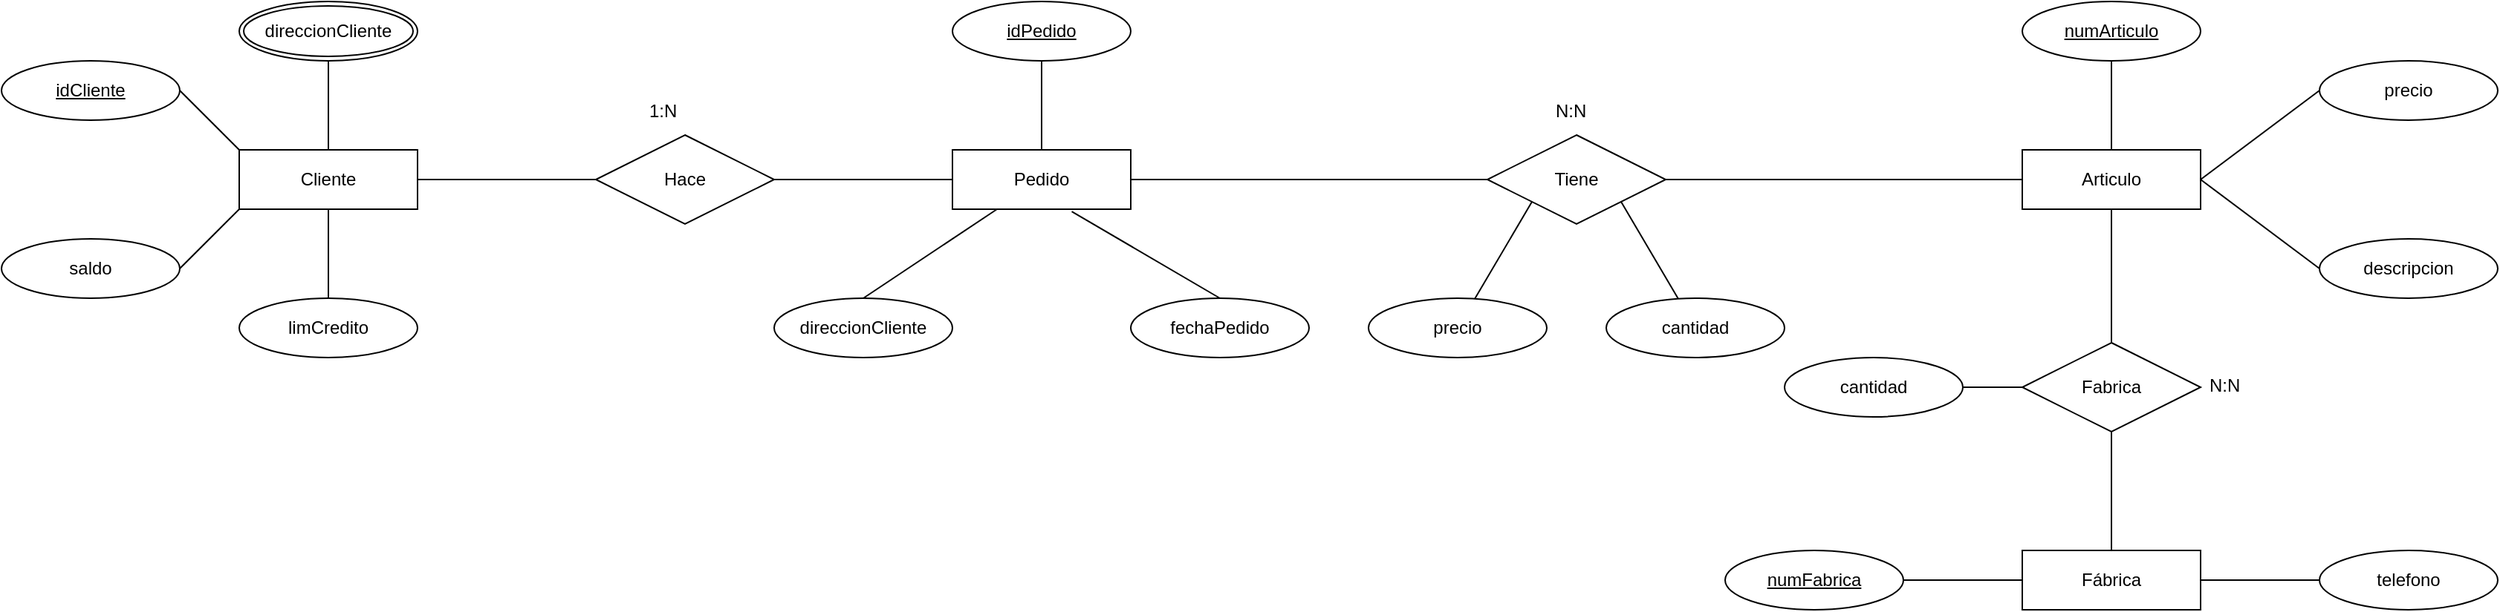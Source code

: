 <mxfile version="13.8.1" type="github">
  <diagram id="0fKyiCqdGfYzrdNGeuZN" name="Page-1">
    <mxGraphModel dx="1108" dy="461" grid="1" gridSize="10" guides="1" tooltips="1" connect="1" arrows="1" fold="1" page="1" pageScale="1" pageWidth="1600" pageHeight="900" math="0" shadow="0">
      <root>
        <mxCell id="0" />
        <mxCell id="1" parent="0" />
        <mxCell id="T7yRqZnU3iM2HwVuO0ZW-1" value="Cliente" style="shape=ext;margin=3;double=1;whiteSpace=wrap;html=1;align=center;" parent="1" vertex="1">
          <mxGeometry x="240" y="140" width="120" height="40" as="geometry" />
        </mxCell>
        <mxCell id="T7yRqZnU3iM2HwVuO0ZW-5" value="Hace" style="shape=rhombus;perimeter=rhombusPerimeter;whiteSpace=wrap;html=1;align=center;" parent="1" vertex="1">
          <mxGeometry x="480" y="130" width="120" height="60" as="geometry" />
        </mxCell>
        <mxCell id="T7yRqZnU3iM2HwVuO0ZW-8" value="idCliente" style="ellipse;whiteSpace=wrap;html=1;align=center;fontStyle=4;" parent="1" vertex="1">
          <mxGeometry x="80" y="80" width="120" height="40" as="geometry" />
        </mxCell>
        <mxCell id="T7yRqZnU3iM2HwVuO0ZW-10" value="&lt;div&gt;saldo&lt;/div&gt;" style="ellipse;whiteSpace=wrap;html=1;align=center;" parent="1" vertex="1">
          <mxGeometry x="80" y="200" width="120" height="40" as="geometry" />
        </mxCell>
        <mxCell id="T7yRqZnU3iM2HwVuO0ZW-11" value="&lt;div&gt;limCredito&lt;/div&gt;" style="ellipse;whiteSpace=wrap;html=1;align=center;" parent="1" vertex="1">
          <mxGeometry x="240" y="240" width="120" height="40" as="geometry" />
        </mxCell>
        <mxCell id="T7yRqZnU3iM2HwVuO0ZW-13" value="" style="endArrow=none;html=1;rounded=0;entryX=0;entryY=0;entryDx=0;entryDy=0;" parent="1" target="T7yRqZnU3iM2HwVuO0ZW-1" edge="1">
          <mxGeometry relative="1" as="geometry">
            <mxPoint x="200" y="100" as="sourcePoint" />
            <mxPoint x="360" y="100" as="targetPoint" />
          </mxGeometry>
        </mxCell>
        <mxCell id="T7yRqZnU3iM2HwVuO0ZW-14" value="" style="endArrow=none;html=1;rounded=0;entryX=0.5;entryY=0;entryDx=0;entryDy=0;exitX=0.5;exitY=1;exitDx=0;exitDy=0;" parent="1" target="T7yRqZnU3iM2HwVuO0ZW-1" edge="1">
          <mxGeometry relative="1" as="geometry">
            <mxPoint x="300" y="80" as="sourcePoint" />
            <mxPoint x="360" y="120" as="targetPoint" />
          </mxGeometry>
        </mxCell>
        <mxCell id="T7yRqZnU3iM2HwVuO0ZW-15" value="" style="endArrow=none;html=1;rounded=0;exitX=1;exitY=0.5;exitDx=0;exitDy=0;entryX=0;entryY=1;entryDx=0;entryDy=0;" parent="1" source="T7yRqZnU3iM2HwVuO0ZW-10" target="T7yRqZnU3iM2HwVuO0ZW-1" edge="1">
          <mxGeometry relative="1" as="geometry">
            <mxPoint x="100" y="180" as="sourcePoint" />
            <mxPoint x="260" y="180" as="targetPoint" />
          </mxGeometry>
        </mxCell>
        <mxCell id="T7yRqZnU3iM2HwVuO0ZW-16" value="" style="endArrow=none;html=1;rounded=0;exitX=0.5;exitY=1;exitDx=0;exitDy=0;entryX=0.5;entryY=0;entryDx=0;entryDy=0;" parent="1" source="T7yRqZnU3iM2HwVuO0ZW-1" target="T7yRqZnU3iM2HwVuO0ZW-11" edge="1">
          <mxGeometry relative="1" as="geometry">
            <mxPoint x="270" y="220" as="sourcePoint" />
            <mxPoint x="430" y="220" as="targetPoint" />
          </mxGeometry>
        </mxCell>
        <mxCell id="T7yRqZnU3iM2HwVuO0ZW-20" value="" style="endArrow=none;html=1;rounded=0;entryX=0;entryY=0.5;entryDx=0;entryDy=0;" parent="1" target="T7yRqZnU3iM2HwVuO0ZW-5" edge="1">
          <mxGeometry relative="1" as="geometry">
            <mxPoint x="360" y="160" as="sourcePoint" />
            <mxPoint x="470" y="160" as="targetPoint" />
          </mxGeometry>
        </mxCell>
        <mxCell id="T7yRqZnU3iM2HwVuO0ZW-38" value="" style="endArrow=none;html=1;rounded=0;exitX=1;exitY=0.5;exitDx=0;exitDy=0;" parent="1" source="T7yRqZnU3iM2HwVuO0ZW-74" edge="1">
          <mxGeometry relative="1" as="geometry">
            <mxPoint x="810" y="160" as="sourcePoint" />
            <mxPoint x="850" y="160" as="targetPoint" />
          </mxGeometry>
        </mxCell>
        <mxCell id="T7yRqZnU3iM2HwVuO0ZW-48" value="&lt;div&gt;Tiene&lt;/div&gt;" style="shape=rhombus;perimeter=rhombusPerimeter;whiteSpace=wrap;html=1;align=center;" parent="1" vertex="1">
          <mxGeometry x="1080" y="130" width="120" height="60" as="geometry" />
        </mxCell>
        <mxCell id="T7yRqZnU3iM2HwVuO0ZW-49" value="" style="endArrow=none;html=1;rounded=0;entryX=1;entryY=0.5;entryDx=0;entryDy=0;" parent="1" source="T7yRqZnU3iM2HwVuO0ZW-48" target="T7yRqZnU3iM2HwVuO0ZW-74" edge="1">
          <mxGeometry relative="1" as="geometry">
            <mxPoint x="820" y="250" as="sourcePoint" />
            <mxPoint x="1030" y="160" as="targetPoint" />
          </mxGeometry>
        </mxCell>
        <mxCell id="T7yRqZnU3iM2HwVuO0ZW-50" value="" style="endArrow=none;html=1;rounded=0;entryX=1;entryY=0.5;entryDx=0;entryDy=0;exitX=0;exitY=0.5;exitDx=0;exitDy=0;" parent="1" source="T7yRqZnU3iM2HwVuO0ZW-73" target="T7yRqZnU3iM2HwVuO0ZW-48" edge="1">
          <mxGeometry relative="1" as="geometry">
            <mxPoint x="1610" y="160" as="sourcePoint" />
            <mxPoint x="1380" y="240" as="targetPoint" />
          </mxGeometry>
        </mxCell>
        <mxCell id="T7yRqZnU3iM2HwVuO0ZW-51" value="N:N" style="text;strokeColor=none;fillColor=none;spacingLeft=4;spacingRight=4;overflow=hidden;rotatable=0;points=[[0,0.5],[1,0.5]];portConstraint=eastwest;fontSize=12;" parent="1" vertex="1">
          <mxGeometry x="1120" y="100" width="40" height="30" as="geometry" />
        </mxCell>
        <mxCell id="T7yRqZnU3iM2HwVuO0ZW-54" value="precio" style="ellipse;whiteSpace=wrap;html=1;align=center;" parent="1" vertex="1">
          <mxGeometry x="1640" y="80" width="120" height="40" as="geometry" />
        </mxCell>
        <mxCell id="T7yRqZnU3iM2HwVuO0ZW-58" value="" style="endArrow=none;html=1;rounded=0;entryX=1;entryY=0.5;entryDx=0;entryDy=0;exitX=0;exitY=0.5;exitDx=0;exitDy=0;" parent="1" source="T7yRqZnU3iM2HwVuO0ZW-54" target="T7yRqZnU3iM2HwVuO0ZW-73" edge="1">
          <mxGeometry relative="1" as="geometry">
            <mxPoint x="1370" y="225" as="sourcePoint" />
            <mxPoint x="1500" y="185" as="targetPoint" />
          </mxGeometry>
        </mxCell>
        <mxCell id="T7yRqZnU3iM2HwVuO0ZW-59" value="" style="endArrow=none;html=1;rounded=0;entryX=0;entryY=0.5;entryDx=0;entryDy=0;exitX=1;exitY=0.5;exitDx=0;exitDy=0;" parent="1" source="T7yRqZnU3iM2HwVuO0ZW-73" target="tv96Jki3CPS9pCuUoSKa-15" edge="1">
          <mxGeometry relative="1" as="geometry">
            <mxPoint x="1500" y="185" as="sourcePoint" />
            <mxPoint x="1620" y="240.0" as="targetPoint" />
          </mxGeometry>
        </mxCell>
        <mxCell id="T7yRqZnU3iM2HwVuO0ZW-69" value="" style="endArrow=none;html=1;rounded=0;exitX=0.5;exitY=0;exitDx=0;exitDy=0;" parent="1" source="T7yRqZnU3iM2HwVuO0ZW-73" target="tv96Jki3CPS9pCuUoSKa-16" edge="1">
          <mxGeometry relative="1" as="geometry">
            <mxPoint x="1500" y="110" as="sourcePoint" />
            <mxPoint x="1500" y="80" as="targetPoint" />
          </mxGeometry>
        </mxCell>
        <mxCell id="T7yRqZnU3iM2HwVuO0ZW-72" value="Cliente" style="whiteSpace=wrap;html=1;align=center;" parent="1" vertex="1">
          <mxGeometry x="240" y="140" width="120" height="40" as="geometry" />
        </mxCell>
        <mxCell id="T7yRqZnU3iM2HwVuO0ZW-73" value="Articulo" style="whiteSpace=wrap;html=1;align=center;" parent="1" vertex="1">
          <mxGeometry x="1440" y="140" width="120" height="40" as="geometry" />
        </mxCell>
        <mxCell id="T7yRqZnU3iM2HwVuO0ZW-75" value="Fábrica" style="whiteSpace=wrap;html=1;align=center;" parent="1" vertex="1">
          <mxGeometry x="1440" y="410" width="120" height="40" as="geometry" />
        </mxCell>
        <mxCell id="T7yRqZnU3iM2HwVuO0ZW-76" value="&lt;div&gt;Fabrica&lt;/div&gt;" style="shape=rhombus;perimeter=rhombusPerimeter;whiteSpace=wrap;html=1;align=center;" parent="1" vertex="1">
          <mxGeometry x="1440" y="270" width="120" height="60" as="geometry" />
        </mxCell>
        <mxCell id="T7yRqZnU3iM2HwVuO0ZW-79" value="" style="endArrow=none;html=1;rounded=0;exitX=0.5;exitY=0;exitDx=0;exitDy=0;entryX=0.5;entryY=1;entryDx=0;entryDy=0;" parent="1" source="T7yRqZnU3iM2HwVuO0ZW-75" target="T7yRqZnU3iM2HwVuO0ZW-76" edge="1">
          <mxGeometry relative="1" as="geometry">
            <mxPoint x="1500" y="450" as="sourcePoint" />
            <mxPoint x="1500" y="390" as="targetPoint" />
          </mxGeometry>
        </mxCell>
        <mxCell id="T7yRqZnU3iM2HwVuO0ZW-81" value="N:N" style="text;strokeColor=none;fillColor=none;spacingLeft=4;spacingRight=4;overflow=hidden;rotatable=0;points=[[0,0.5],[1,0.5]];portConstraint=eastwest;fontSize=12;" parent="1" vertex="1">
          <mxGeometry x="1560" y="285" width="40" height="30" as="geometry" />
        </mxCell>
        <mxCell id="T7yRqZnU3iM2HwVuO0ZW-85" value="numFabrica" style="ellipse;whiteSpace=wrap;html=1;align=center;fontStyle=4;" parent="1" vertex="1">
          <mxGeometry x="1240" y="410" width="120" height="40" as="geometry" />
        </mxCell>
        <mxCell id="T7yRqZnU3iM2HwVuO0ZW-87" value="&lt;div&gt;telefono&lt;/div&gt;" style="ellipse;whiteSpace=wrap;html=1;align=center;" parent="1" vertex="1">
          <mxGeometry x="1640" y="410" width="120" height="40" as="geometry" />
        </mxCell>
        <mxCell id="T7yRqZnU3iM2HwVuO0ZW-88" value="" style="endArrow=none;html=1;rounded=0;" parent="1" edge="1">
          <mxGeometry relative="1" as="geometry">
            <mxPoint x="1560" y="430" as="sourcePoint" />
            <mxPoint x="1640" y="430" as="targetPoint" />
          </mxGeometry>
        </mxCell>
        <mxCell id="T7yRqZnU3iM2HwVuO0ZW-89" value="" style="endArrow=none;html=1;rounded=0;entryX=0;entryY=0.5;entryDx=0;entryDy=0;" parent="1" target="T7yRqZnU3iM2HwVuO0ZW-75" edge="1">
          <mxGeometry relative="1" as="geometry">
            <mxPoint x="1360" y="430" as="sourcePoint" />
            <mxPoint x="1520" y="430" as="targetPoint" />
          </mxGeometry>
        </mxCell>
        <mxCell id="tv96Jki3CPS9pCuUoSKa-2" value="1:N" style="text;strokeColor=none;fillColor=none;spacingLeft=4;spacingRight=4;overflow=hidden;rotatable=0;points=[[0,0.5],[1,0.5]];portConstraint=eastwest;fontSize=12;" parent="1" vertex="1">
          <mxGeometry x="510" y="100" width="40" height="30" as="geometry" />
        </mxCell>
        <mxCell id="T7yRqZnU3iM2HwVuO0ZW-74" value="&lt;div&gt;Pedido&lt;/div&gt;" style="whiteSpace=wrap;html=1;align=center;" parent="1" vertex="1">
          <mxGeometry x="720" y="140" width="120" height="40" as="geometry" />
        </mxCell>
        <mxCell id="tv96Jki3CPS9pCuUoSKa-3" value="" style="endArrow=none;html=1;rounded=0;exitX=1;exitY=0.5;exitDx=0;exitDy=0;" parent="1" source="T7yRqZnU3iM2HwVuO0ZW-5" target="T7yRqZnU3iM2HwVuO0ZW-74" edge="1">
          <mxGeometry relative="1" as="geometry">
            <mxPoint x="590" y="160" as="sourcePoint" />
            <mxPoint x="910" y="160" as="targetPoint" />
          </mxGeometry>
        </mxCell>
        <mxCell id="tv96Jki3CPS9pCuUoSKa-4" value="idPedido" style="ellipse;whiteSpace=wrap;html=1;align=center;fontStyle=4;" parent="1" vertex="1">
          <mxGeometry x="720" y="40" width="120" height="40" as="geometry" />
        </mxCell>
        <mxCell id="tv96Jki3CPS9pCuUoSKa-5" value="" style="endArrow=none;html=1;rounded=0;exitX=0.5;exitY=0;exitDx=0;exitDy=0;" parent="1" source="T7yRqZnU3iM2HwVuO0ZW-74" target="tv96Jki3CPS9pCuUoSKa-4" edge="1">
          <mxGeometry relative="1" as="geometry">
            <mxPoint x="620" y="80" as="sourcePoint" />
            <mxPoint x="780" y="80" as="targetPoint" />
          </mxGeometry>
        </mxCell>
        <mxCell id="tv96Jki3CPS9pCuUoSKa-6" value="direccionCliente" style="ellipse;whiteSpace=wrap;html=1;align=center;" parent="1" vertex="1">
          <mxGeometry x="600" y="240" width="120" height="40" as="geometry" />
        </mxCell>
        <mxCell id="tv96Jki3CPS9pCuUoSKa-7" value="" style="endArrow=none;html=1;rounded=0;exitX=0.5;exitY=0;exitDx=0;exitDy=0;" parent="1" source="tv96Jki3CPS9pCuUoSKa-6" target="T7yRqZnU3iM2HwVuO0ZW-74" edge="1">
          <mxGeometry relative="1" as="geometry">
            <mxPoint x="780" y="230" as="sourcePoint" />
            <mxPoint x="780" y="180" as="targetPoint" />
          </mxGeometry>
        </mxCell>
        <mxCell id="tv96Jki3CPS9pCuUoSKa-8" value="&lt;div&gt;fechaPedido&lt;/div&gt;" style="ellipse;whiteSpace=wrap;html=1;align=center;" parent="1" vertex="1">
          <mxGeometry x="840" y="240" width="120" height="40" as="geometry" />
        </mxCell>
        <mxCell id="tv96Jki3CPS9pCuUoSKa-9" value="" style="endArrow=none;html=1;rounded=0;entryX=0.5;entryY=0;entryDx=0;entryDy=0;exitX=0.669;exitY=1.039;exitDx=0;exitDy=0;exitPerimeter=0;" parent="1" source="T7yRqZnU3iM2HwVuO0ZW-74" target="tv96Jki3CPS9pCuUoSKa-8" edge="1">
          <mxGeometry relative="1" as="geometry">
            <mxPoint x="800" y="180" as="sourcePoint" />
            <mxPoint x="960" y="180" as="targetPoint" />
          </mxGeometry>
        </mxCell>
        <mxCell id="tv96Jki3CPS9pCuUoSKa-11" value="precio" style="ellipse;whiteSpace=wrap;html=1;align=center;" parent="1" vertex="1">
          <mxGeometry x="1000" y="240" width="120" height="40" as="geometry" />
        </mxCell>
        <mxCell id="tv96Jki3CPS9pCuUoSKa-12" value="cantidad" style="ellipse;whiteSpace=wrap;html=1;align=center;" parent="1" vertex="1">
          <mxGeometry x="1160" y="240" width="120" height="40" as="geometry" />
        </mxCell>
        <mxCell id="tv96Jki3CPS9pCuUoSKa-13" value="" style="endArrow=none;html=1;rounded=0;entryX=0;entryY=1;entryDx=0;entryDy=0;" parent="1" source="tv96Jki3CPS9pCuUoSKa-11" target="T7yRqZnU3iM2HwVuO0ZW-48" edge="1">
          <mxGeometry relative="1" as="geometry">
            <mxPoint x="1070" y="240" as="sourcePoint" />
            <mxPoint x="1230" y="240" as="targetPoint" />
          </mxGeometry>
        </mxCell>
        <mxCell id="tv96Jki3CPS9pCuUoSKa-14" value="" style="endArrow=none;html=1;rounded=0;exitX=1;exitY=1;exitDx=0;exitDy=0;" parent="1" source="T7yRqZnU3iM2HwVuO0ZW-48" target="tv96Jki3CPS9pCuUoSKa-12" edge="1">
          <mxGeometry relative="1" as="geometry">
            <mxPoint x="1160" y="160" as="sourcePoint" />
            <mxPoint x="1330" y="170" as="targetPoint" />
          </mxGeometry>
        </mxCell>
        <mxCell id="tv96Jki3CPS9pCuUoSKa-15" value="&lt;div&gt;descripcion&lt;/div&gt;" style="ellipse;whiteSpace=wrap;html=1;align=center;" parent="1" vertex="1">
          <mxGeometry x="1640" y="200" width="120" height="40" as="geometry" />
        </mxCell>
        <mxCell id="tv96Jki3CPS9pCuUoSKa-16" value="&lt;div&gt;numArticulo&lt;/div&gt;" style="ellipse;whiteSpace=wrap;html=1;align=center;fontStyle=4;" parent="1" vertex="1">
          <mxGeometry x="1440" y="40" width="120" height="40" as="geometry" />
        </mxCell>
        <mxCell id="tv96Jki3CPS9pCuUoSKa-18" value="" style="endArrow=none;html=1;rounded=0;entryX=0.5;entryY=1;entryDx=0;entryDy=0;exitX=0.5;exitY=0;exitDx=0;exitDy=0;" parent="1" source="T7yRqZnU3iM2HwVuO0ZW-76" target="T7yRqZnU3iM2HwVuO0ZW-73" edge="1">
          <mxGeometry relative="1" as="geometry">
            <mxPoint x="1390" y="300" as="sourcePoint" />
            <mxPoint x="1550" y="300" as="targetPoint" />
          </mxGeometry>
        </mxCell>
        <mxCell id="tv96Jki3CPS9pCuUoSKa-20" value="cantidad" style="ellipse;whiteSpace=wrap;html=1;align=center;" parent="1" vertex="1">
          <mxGeometry x="1280" y="280" width="120" height="40" as="geometry" />
        </mxCell>
        <mxCell id="tv96Jki3CPS9pCuUoSKa-21" value="" style="endArrow=none;html=1;rounded=0;entryX=0;entryY=0.5;entryDx=0;entryDy=0;exitX=1;exitY=0.5;exitDx=0;exitDy=0;" parent="1" source="tv96Jki3CPS9pCuUoSKa-20" target="T7yRqZnU3iM2HwVuO0ZW-76" edge="1">
          <mxGeometry relative="1" as="geometry">
            <mxPoint x="1350" y="380" as="sourcePoint" />
            <mxPoint x="1520" y="380" as="targetPoint" />
          </mxGeometry>
        </mxCell>
        <mxCell id="Gj2xK9fBqpSCWPNxiCPM-1" value="direccionCliente" style="ellipse;shape=doubleEllipse;margin=3;whiteSpace=wrap;html=1;align=center;" vertex="1" parent="1">
          <mxGeometry x="240" y="40" width="120" height="40" as="geometry" />
        </mxCell>
      </root>
    </mxGraphModel>
  </diagram>
</mxfile>

